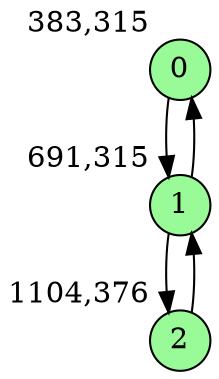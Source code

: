digraph G {
graph [bgcolor=white]
node [shape=circle, style = filled, fillcolor=white,fixedsize=true, width=0.4, height=0.3 ]
0[xlabel="383,315", pos = "0,0.953125!", fillcolor=palegreen ];
1[xlabel="691,315", pos = "4.8125,0.953125!", fillcolor=palegreen ];
2[xlabel="1104,376", pos = "11.2656,0!", fillcolor=palegreen ];
0->1 ;
1->0 ;
1->2 ;
2->1 ;
}
